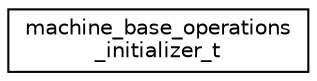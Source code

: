 digraph "Graphical Class Hierarchy"
{
 // LATEX_PDF_SIZE
  edge [fontname="Helvetica",fontsize="10",labelfontname="Helvetica",labelfontsize="10"];
  node [fontname="Helvetica",fontsize="10",shape=record];
  rankdir="LR";
  Node0 [label="machine_base_operations\l_initializer_t",height=0.2,width=0.4,color="black", fillcolor="white", style="filled",URL="$classmachine__base__operations__initializer__t.html",tooltip=" "];
}
